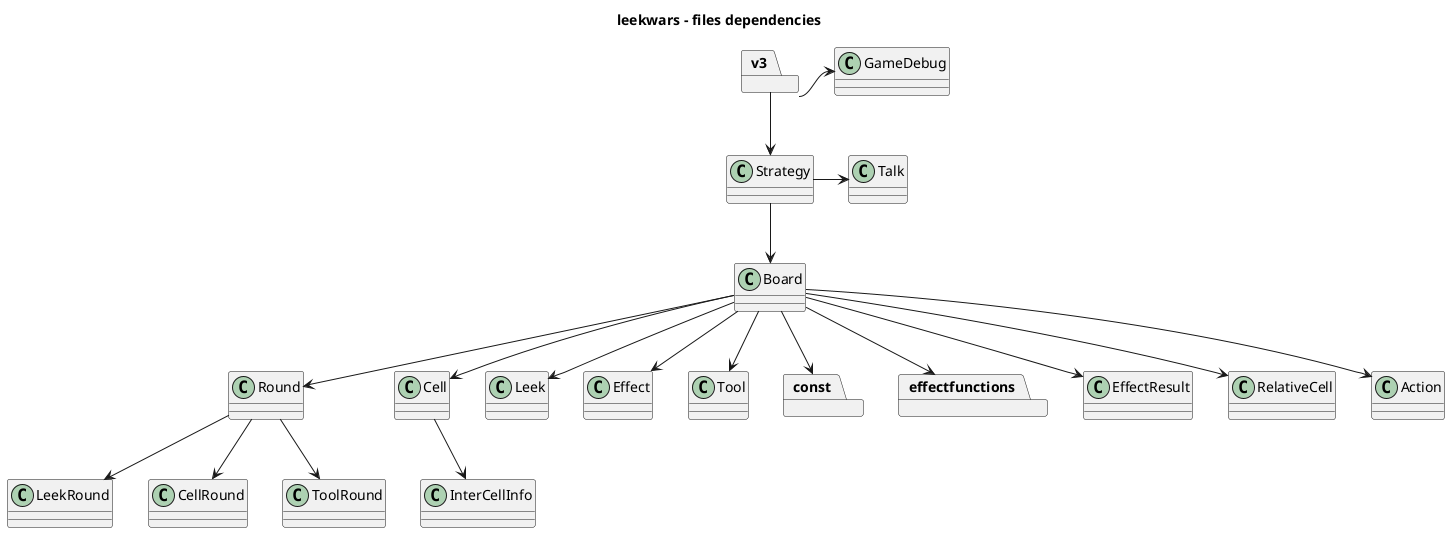 @startuml

title leekwars - files dependencies

allowmixing

class Round
class Board
class Cell 
class Leek
class Effect
class Tool
package const
package effectfunctions
class EffectResult
class InterCellInfo
class RelativeCell
class Strategy
package v3
class GameDebug
class LeekRound
class CellRound
class ToolRound
class Action
class Talk

v3 -> GameDebug
v3 --> Strategy
Strategy --> Board
Strategy -> Talk
Board --> Action
Board --> effectfunctions
Board --> EffectResult
Board --> Round 
Board --> const
Round --> CellRound
Round --> LeekRound
Board --> Cell
Cell --> InterCellInfo
Round --> ToolRound
Board --> Tool
Board --> Leek
Board --> Effect
Board --> RelativeCell

@enduml
